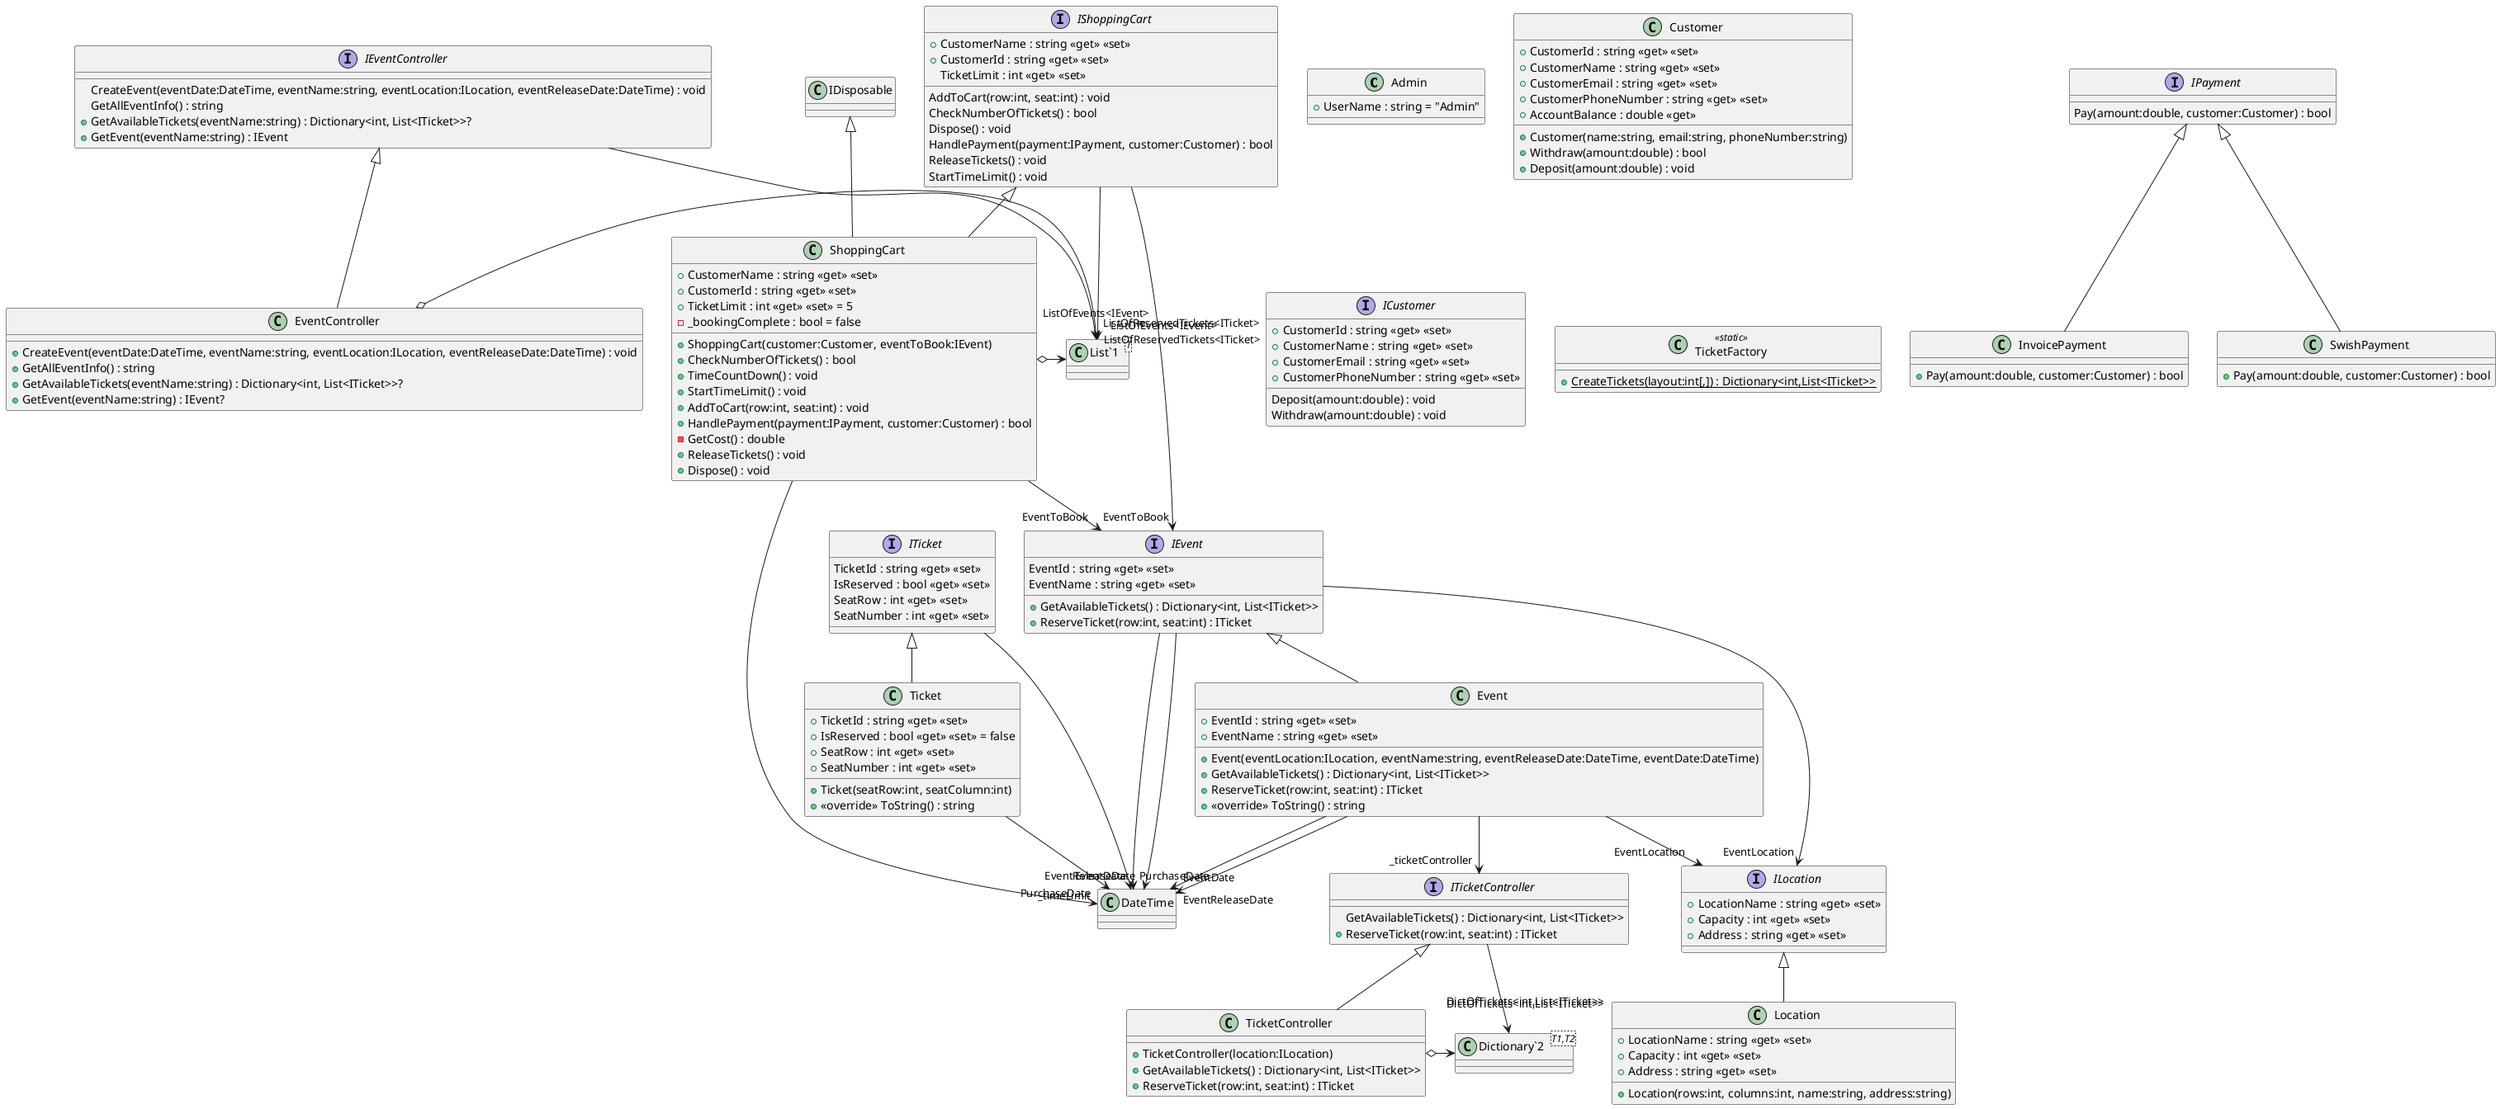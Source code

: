 @startuml
class Admin {
    + UserName : string = "Admin"
}
class Customer {
    + CustomerId : string <<get>> <<set>>
    + CustomerName : string <<get>> <<set>>
    + CustomerEmail : string <<get>> <<set>>
    + CustomerPhoneNumber : string <<get>> <<set>>
    + AccountBalance : double <<get>>
    + Customer(name:string, email:string, phoneNumber:string)
    + Withdraw(amount:double) : bool
    + Deposit(amount:double) : void
}
class Event {
    + EventId : string <<get>> <<set>>
    + EventName : string <<get>> <<set>>
    + Event(eventLocation:ILocation, eventName:string, eventReleaseDate:DateTime, eventDate:DateTime)
    + GetAvailableTickets() : Dictionary<int, List<ITicket>>
    + ReserveTicket(row:int, seat:int) : ITicket
    + <<override>> ToString() : string
}
IEvent <|-- Event
Event --> "EventDate" DateTime
Event --> "EventLocation" ILocation
Event --> "EventReleaseDate" DateTime
Event --> "_ticketController" ITicketController
class EventController {
    + CreateEvent(eventDate:DateTime, eventName:string, eventLocation:ILocation, eventReleaseDate:DateTime) : void
    + GetAllEventInfo() : string
    + GetAvailableTickets(eventName:string) : Dictionary<int, List<ITicket>>?
    + GetEvent(eventName:string) : IEvent?
}
class "List`1"<T> {
}
IEventController <|-- EventController
EventController o-> "ListOfEvents<IEvent>" "List`1"
interface ICustomer {
    + CustomerId : string <<get>> <<set>>
    + CustomerName : string <<get>> <<set>>
    + CustomerEmail : string <<get>> <<set>>
    + CustomerPhoneNumber : string <<get>> <<set>>
    Deposit(amount:double) : void
    Withdraw(amount:double) : void
}
interface IEvent {
    EventId : string <<get>> <<set>>
    EventName : string <<get>> <<set>>
    + GetAvailableTickets() : Dictionary<int, List<ITicket>>
    + ReserveTicket(row:int, seat:int) : ITicket
}
IEvent --> "EventDate" DateTime
IEvent --> "EventReleaseDate" DateTime
IEvent --> "EventLocation" ILocation
interface IEventController {
    CreateEvent(eventDate:DateTime, eventName:string, eventLocation:ILocation, eventReleaseDate:DateTime) : void
    GetAllEventInfo() : string
    + GetAvailableTickets(eventName:string) : Dictionary<int, List<ITicket>>?
    + GetEvent(eventName:string) : IEvent
}
class "List`1"<T> {
}
IEventController --> "ListOfEvents<IEvent>" "List`1"
interface ITicket {
    TicketId : string <<get>> <<set>>
    IsReserved : bool <<get>> <<set>>
    SeatRow : int <<get>> <<set>>
    SeatNumber : int <<get>> <<set>>
}
ITicket --> "PurchaseDate" DateTime
interface ITicketController {
    GetAvailableTickets() : Dictionary<int, List<ITicket>>
    + ReserveTicket(row:int, seat:int) : ITicket
}
class "Dictionary`2"<T1,T2> {
}
ITicketController --> "DictOfTickets<int,List<ITicket>>" "Dictionary`2"
class Ticket {
    + TicketId : string <<get>> <<set>>
    + IsReserved : bool <<get>> <<set>> = false
    + SeatRow : int <<get>> <<set>>
    + SeatNumber : int <<get>> <<set>>
    + Ticket(seatRow:int, seatColumn:int)
    + <<override>> ToString() : string
}
ITicket <|-- Ticket
Ticket --> "PurchaseDate" DateTime
class TicketController {
    + TicketController(location:ILocation)
    + GetAvailableTickets() : Dictionary<int, List<ITicket>>
    + ReserveTicket(row:int, seat:int) : ITicket
}
class "Dictionary`2"<T1,T2> {
}
ITicketController <|-- TicketController
TicketController o-> "DictOfTickets<int,List<ITicket>>" "Dictionary`2"
class TicketFactory <<static>> {
    + {static} CreateTickets(layout:int[,]) : Dictionary<int,List<ITicket>>
}
interface IShoppingCart {
    + CustomerName : string <<get>> <<set>>
    + CustomerId : string <<get>> <<set>>
    TicketLimit : int <<get>> <<set>>
    AddToCart(row:int, seat:int) : void
    CheckNumberOfTickets() : bool
    Dispose() : void
    HandlePayment(payment:IPayment, customer:Customer) : bool
    ReleaseTickets() : void
    StartTimeLimit() : void
}
class "List`1"<T> {
}
IShoppingCart --> "ListOfReservedTickets<ITicket>" "List`1"
IShoppingCart --> "EventToBook" IEvent
class ShoppingCart {
    + CustomerName : string <<get>> <<set>>
    + CustomerId : string <<get>> <<set>>
    + TicketLimit : int <<get>> <<set>> = 5
    - _bookingComplete : bool = false
    + ShoppingCart(customer:Customer, eventToBook:IEvent)
    + CheckNumberOfTickets() : bool
    + TimeCountDown() : void
    + StartTimeLimit() : void
    + AddToCart(row:int, seat:int) : void
    + HandlePayment(payment:IPayment, customer:Customer) : bool
    - GetCost() : double
    + ReleaseTickets() : void
    + Dispose() : void
}
class "List`1"<T> {
}
IShoppingCart <|-- ShoppingCart
IDisposable <|-- ShoppingCart
ShoppingCart o-> "ListOfReservedTickets<ITicket>" "List`1"
ShoppingCart --> "EventToBook" IEvent
ShoppingCart --> "_timeLimit" DateTime
interface ILocation {
    + LocationName : string <<get>> <<set>>
    + Capacity : int <<get>> <<set>>
    + Address : string <<get>> <<set>>
}
class Location {
    + LocationName : string <<get>> <<set>>
    + Capacity : int <<get>> <<set>>
    + Address : string <<get>> <<set>>
    + Location(rows:int, columns:int, name:string, address:string)
}
ILocation <|-- Location
class InvoicePayment {
    + Pay(amount:double, customer:Customer) : bool
}
IPayment <|-- InvoicePayment
interface IPayment {
    Pay(amount:double, customer:Customer) : bool
}
class SwishPayment {
    + Pay(amount:double, customer:Customer) : bool
}
IPayment <|-- SwishPayment
@enduml
